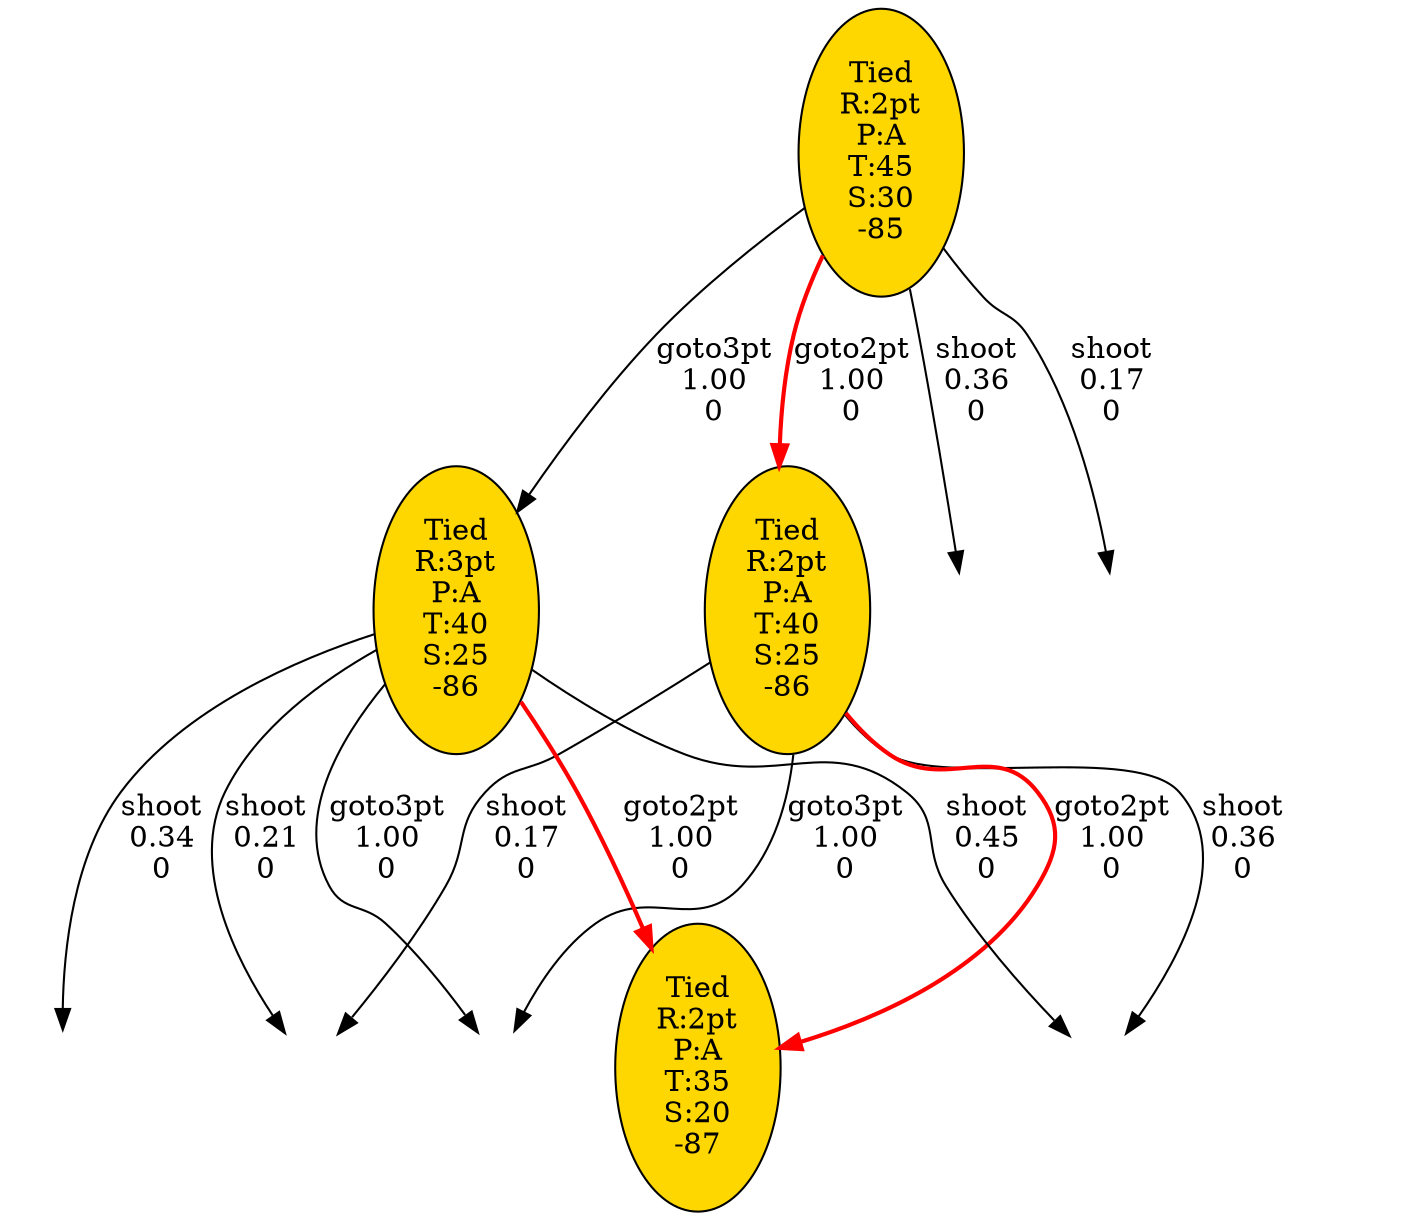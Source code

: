 digraph "Basketball" {
  "Tied R:Far P:H T:35 S:35" [label="b" style=invis];
  "Tied R:2pt P:A T:40 S:25" [label="Tied\nR:2pt\nP:A\nT:40\nS:25\n-86" fillcolor=gold style=filled];
  "Tied R:2pt P:A T:35 S:20" [label="Tied\nR:2pt\nP:A\nT:35\nS:20\n-87" fillcolor=gold style=filled];
  "Tied R:3pt P:A T:35 S:20" [label="b" style=invis];
  "Tied R:3pt P:A T:40 S:25" [label="Tied\nR:3pt\nP:A\nT:40\nS:25\n-86" fillcolor=gold style=filled];
  "Tied R:Far P:H T:40 S:35" [label="b" style=invis];
  "L:3 R:Far P:H T:35 S:35" [label="b" style=invis];
  "Tied R:2pt P:A T:45 S:30" [label="Tied\nR:2pt\nP:A\nT:45\nS:30\n-85" fillcolor=gold style=filled];
  "Tied R:2pt P:A T:35 S:35" [label="b" style=invis];
  "Tied R:2pt P:A T:40 S:35" [label="b" style=invis];
  "Tied R:2pt P:A T:40 S:25" -> "Tied R:2pt P:A T:35 S:35" [ label = "shoot\n0.17\n0"];
  "Tied R:2pt P:A T:40 S:25" -> "Tied R:Far P:H T:35 S:35" [ label = "shoot\n0.36\n0"];
  "Tied R:2pt P:A T:40 S:25" -> "Tied R:2pt P:A T:35 S:20" [color=red style=bold  label = "goto2pt\n1.00\n0"];
  "Tied R:2pt P:A T:40 S:25" -> "Tied R:3pt P:A T:35 S:20" [ label = "goto3pt\n1.00\n0"];
  "Tied R:3pt P:A T:40 S:25" -> "L:3 R:Far P:H T:35 S:35" [ label = "shoot\n0.34\n0"];
  "Tied R:3pt P:A T:40 S:25" -> "Tied R:2pt P:A T:35 S:35" [ label = "shoot\n0.21\n0"];
  "Tied R:3pt P:A T:40 S:25" -> "Tied R:Far P:H T:35 S:35" [ label = "shoot\n0.45\n0"];
  "Tied R:3pt P:A T:40 S:25" -> "Tied R:2pt P:A T:35 S:20" [color=red style=bold  label = "goto2pt\n1.00\n0"];
  "Tied R:3pt P:A T:40 S:25" -> "Tied R:3pt P:A T:35 S:20" [ label = "goto3pt\n1.00\n0"];
  "Tied R:2pt P:A T:45 S:30" -> "Tied R:2pt P:A T:40 S:35" [ label = "shoot\n0.17\n0"];
  "Tied R:2pt P:A T:45 S:30" -> "Tied R:Far P:H T:40 S:35" [ label = "shoot\n0.36\n0"];
  "Tied R:2pt P:A T:45 S:30" -> "Tied R:2pt P:A T:40 S:25" [color=red style=bold  label = "goto2pt\n1.00\n0"];
  "Tied R:2pt P:A T:45 S:30" -> "Tied R:3pt P:A T:40 S:25" [ label = "goto3pt\n1.00\n0"];
  "Tied R:2pt P:A T:30 S:30" [label="b" style=invis];
  "Tied R:Far P:H T:30 S:30" [label="b" style=invis];
  "Tied R:2pt P:A T:30 S:30" [label="b" style=invis];
  "Tied R:3pt P:A T:30 S:30" [label="b" style=invis];
}
